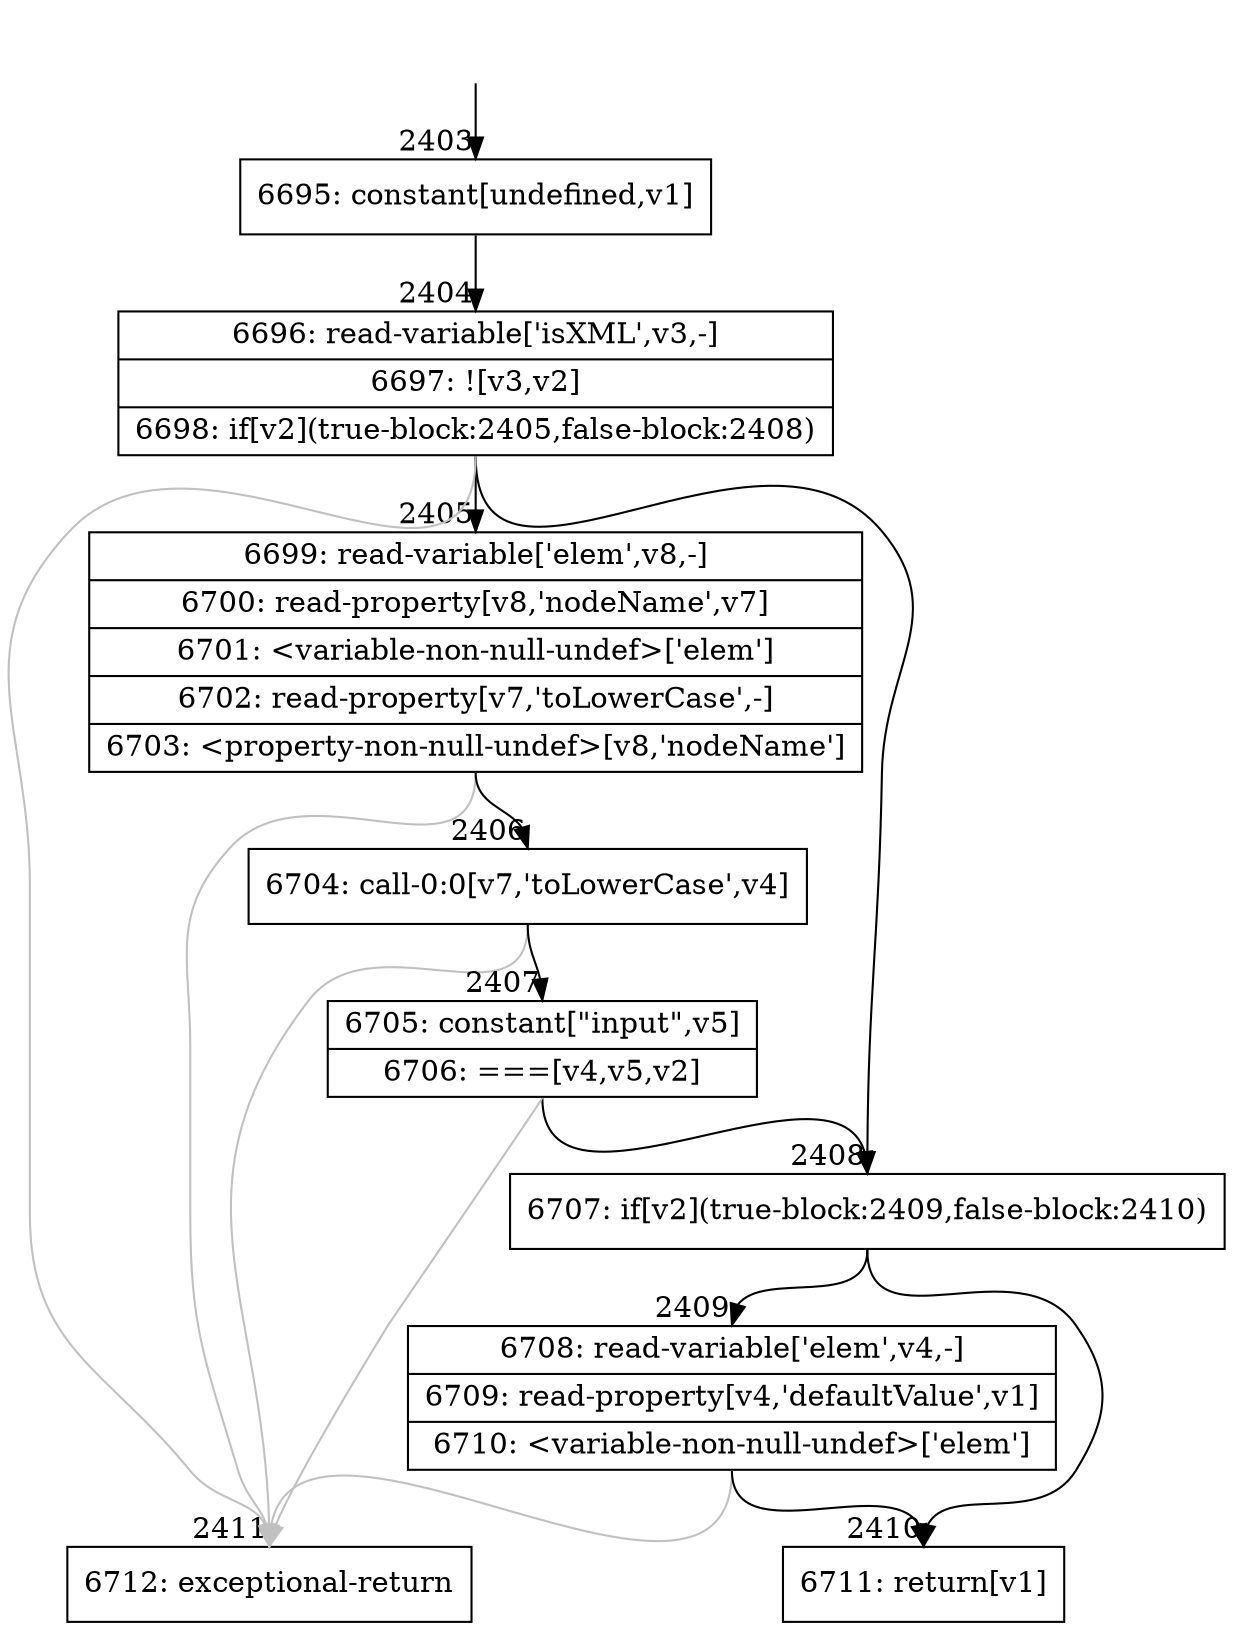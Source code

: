 digraph {
rankdir="TD"
BB_entry161[shape=none,label=""];
BB_entry161 -> BB2403 [tailport=s, headport=n, headlabel="    2403"]
BB2403 [shape=record label="{6695: constant[undefined,v1]}" ] 
BB2403 -> BB2404 [tailport=s, headport=n, headlabel="      2404"]
BB2404 [shape=record label="{6696: read-variable['isXML',v3,-]|6697: ![v3,v2]|6698: if[v2](true-block:2405,false-block:2408)}" ] 
BB2404 -> BB2408 [tailport=s, headport=n, headlabel="      2408"]
BB2404 -> BB2405 [tailport=s, headport=n, headlabel="      2405"]
BB2404 -> BB2411 [tailport=s, headport=n, color=gray, headlabel="      2411"]
BB2405 [shape=record label="{6699: read-variable['elem',v8,-]|6700: read-property[v8,'nodeName',v7]|6701: \<variable-non-null-undef\>['elem']|6702: read-property[v7,'toLowerCase',-]|6703: \<property-non-null-undef\>[v8,'nodeName']}" ] 
BB2405 -> BB2406 [tailport=s, headport=n, headlabel="      2406"]
BB2405 -> BB2411 [tailport=s, headport=n, color=gray]
BB2406 [shape=record label="{6704: call-0:0[v7,'toLowerCase',v4]}" ] 
BB2406 -> BB2407 [tailport=s, headport=n, headlabel="      2407"]
BB2406 -> BB2411 [tailport=s, headport=n, color=gray]
BB2407 [shape=record label="{6705: constant[\"input\",v5]|6706: ===[v4,v5,v2]}" ] 
BB2407 -> BB2408 [tailport=s, headport=n]
BB2407 -> BB2411 [tailport=s, headport=n, color=gray]
BB2408 [shape=record label="{6707: if[v2](true-block:2409,false-block:2410)}" ] 
BB2408 -> BB2409 [tailport=s, headport=n, headlabel="      2409"]
BB2408 -> BB2410 [tailport=s, headport=n, headlabel="      2410"]
BB2409 [shape=record label="{6708: read-variable['elem',v4,-]|6709: read-property[v4,'defaultValue',v1]|6710: \<variable-non-null-undef\>['elem']}" ] 
BB2409 -> BB2410 [tailport=s, headport=n]
BB2409 -> BB2411 [tailport=s, headport=n, color=gray]
BB2410 [shape=record label="{6711: return[v1]}" ] 
BB2411 [shape=record label="{6712: exceptional-return}" ] 
}
